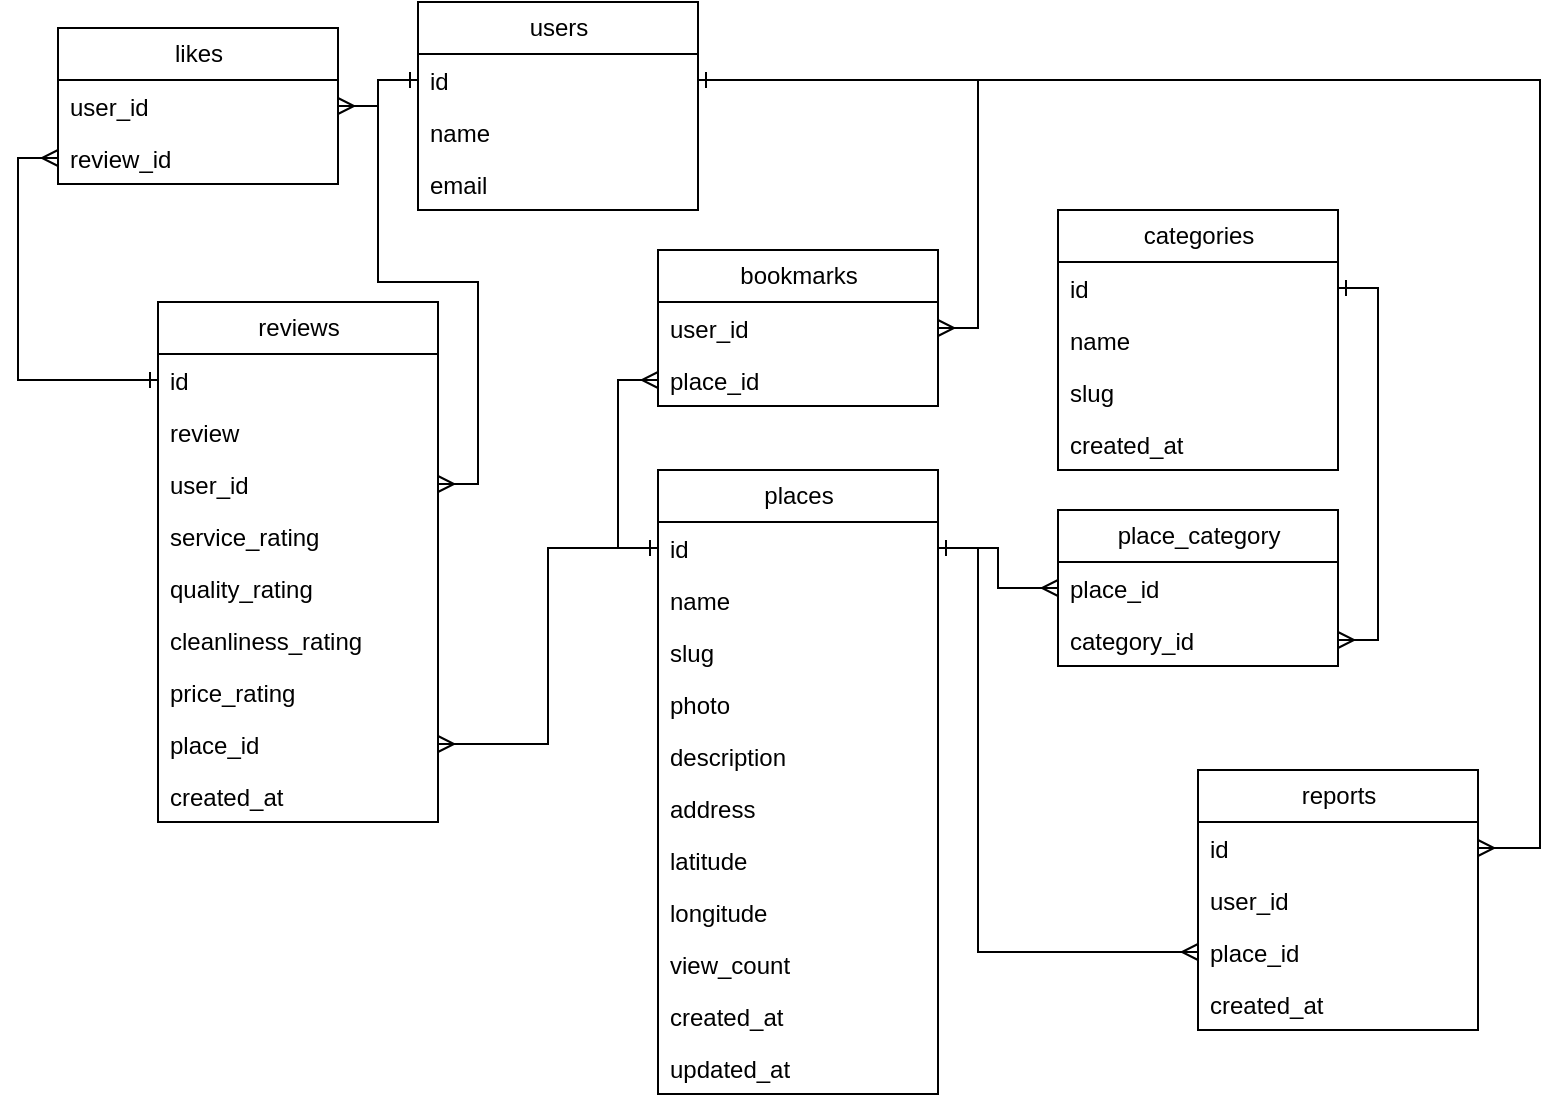 <mxfile version="25.0.1">
  <diagram name="Page-1" id="MOGiZ9mFXUid4ABzVC6d">
    <mxGraphModel dx="1173" dy="703" grid="1" gridSize="10" guides="1" tooltips="1" connect="1" arrows="1" fold="1" page="1" pageScale="1" pageWidth="1169" pageHeight="827" background="#ffffff" math="0" shadow="0">
      <root>
        <mxCell id="0" />
        <mxCell id="1" parent="0" />
        <mxCell id="aPrpxi0aGbtoKTsF_EjR-1" value="users" style="swimlane;fontStyle=0;childLayout=stackLayout;horizontal=1;startSize=26;horizontalStack=0;resizeParent=1;resizeParentMax=0;resizeLast=0;collapsible=1;marginBottom=0;html=1;" parent="1" vertex="1">
          <mxGeometry x="419" y="141" width="140" height="104" as="geometry" />
        </mxCell>
        <mxCell id="aPrpxi0aGbtoKTsF_EjR-2" value="id" style="text;strokeColor=none;fillColor=none;align=left;verticalAlign=top;spacingLeft=4;spacingRight=4;overflow=hidden;rotatable=0;points=[[0,0.5],[1,0.5]];portConstraint=eastwest;whiteSpace=wrap;html=1;" parent="aPrpxi0aGbtoKTsF_EjR-1" vertex="1">
          <mxGeometry y="26" width="140" height="26" as="geometry" />
        </mxCell>
        <mxCell id="aPrpxi0aGbtoKTsF_EjR-3" value="name" style="text;strokeColor=none;fillColor=none;align=left;verticalAlign=top;spacingLeft=4;spacingRight=4;overflow=hidden;rotatable=0;points=[[0,0.5],[1,0.5]];portConstraint=eastwest;whiteSpace=wrap;html=1;" parent="aPrpxi0aGbtoKTsF_EjR-1" vertex="1">
          <mxGeometry y="52" width="140" height="26" as="geometry" />
        </mxCell>
        <mxCell id="aPrpxi0aGbtoKTsF_EjR-4" value="email" style="text;strokeColor=none;fillColor=none;align=left;verticalAlign=top;spacingLeft=4;spacingRight=4;overflow=hidden;rotatable=0;points=[[0,0.5],[1,0.5]];portConstraint=eastwest;whiteSpace=wrap;html=1;" parent="aPrpxi0aGbtoKTsF_EjR-1" vertex="1">
          <mxGeometry y="78" width="140" height="26" as="geometry" />
        </mxCell>
        <mxCell id="aPrpxi0aGbtoKTsF_EjR-5" value="categories" style="swimlane;fontStyle=0;childLayout=stackLayout;horizontal=1;startSize=26;horizontalStack=0;resizeParent=1;resizeParentMax=0;resizeLast=0;collapsible=1;marginBottom=0;html=1;" parent="1" vertex="1">
          <mxGeometry x="739" y="245" width="140" height="130" as="geometry" />
        </mxCell>
        <mxCell id="aPrpxi0aGbtoKTsF_EjR-6" value="id" style="text;strokeColor=none;fillColor=none;align=left;verticalAlign=top;spacingLeft=4;spacingRight=4;overflow=hidden;rotatable=0;points=[[0,0.5],[1,0.5]];portConstraint=eastwest;whiteSpace=wrap;html=1;" parent="aPrpxi0aGbtoKTsF_EjR-5" vertex="1">
          <mxGeometry y="26" width="140" height="26" as="geometry" />
        </mxCell>
        <mxCell id="aPrpxi0aGbtoKTsF_EjR-7" value="name" style="text;strokeColor=none;fillColor=none;align=left;verticalAlign=top;spacingLeft=4;spacingRight=4;overflow=hidden;rotatable=0;points=[[0,0.5],[1,0.5]];portConstraint=eastwest;whiteSpace=wrap;html=1;" parent="aPrpxi0aGbtoKTsF_EjR-5" vertex="1">
          <mxGeometry y="52" width="140" height="26" as="geometry" />
        </mxCell>
        <mxCell id="aPrpxi0aGbtoKTsF_EjR-8" value="slug" style="text;strokeColor=none;fillColor=none;align=left;verticalAlign=top;spacingLeft=4;spacingRight=4;overflow=hidden;rotatable=0;points=[[0,0.5],[1,0.5]];portConstraint=eastwest;whiteSpace=wrap;html=1;" parent="aPrpxi0aGbtoKTsF_EjR-5" vertex="1">
          <mxGeometry y="78" width="140" height="26" as="geometry" />
        </mxCell>
        <mxCell id="aPrpxi0aGbtoKTsF_EjR-22" value="created_at" style="text;strokeColor=none;fillColor=none;align=left;verticalAlign=top;spacingLeft=4;spacingRight=4;overflow=hidden;rotatable=0;points=[[0,0.5],[1,0.5]];portConstraint=eastwest;whiteSpace=wrap;html=1;" parent="aPrpxi0aGbtoKTsF_EjR-5" vertex="1">
          <mxGeometry y="104" width="140" height="26" as="geometry" />
        </mxCell>
        <mxCell id="aPrpxi0aGbtoKTsF_EjR-9" value="places" style="swimlane;fontStyle=0;childLayout=stackLayout;horizontal=1;startSize=26;fillColor=none;horizontalStack=0;resizeParent=1;resizeParentMax=0;resizeLast=0;collapsible=1;marginBottom=0;html=1;" parent="1" vertex="1">
          <mxGeometry x="539" y="375" width="140" height="312" as="geometry" />
        </mxCell>
        <mxCell id="aPrpxi0aGbtoKTsF_EjR-10" value="id" style="text;strokeColor=none;fillColor=none;align=left;verticalAlign=top;spacingLeft=4;spacingRight=4;overflow=hidden;rotatable=0;points=[[0,0.5],[1,0.5]];portConstraint=eastwest;whiteSpace=wrap;html=1;" parent="aPrpxi0aGbtoKTsF_EjR-9" vertex="1">
          <mxGeometry y="26" width="140" height="26" as="geometry" />
        </mxCell>
        <mxCell id="aPrpxi0aGbtoKTsF_EjR-11" value="name" style="text;strokeColor=none;fillColor=none;align=left;verticalAlign=top;spacingLeft=4;spacingRight=4;overflow=hidden;rotatable=0;points=[[0,0.5],[1,0.5]];portConstraint=eastwest;whiteSpace=wrap;html=1;" parent="aPrpxi0aGbtoKTsF_EjR-9" vertex="1">
          <mxGeometry y="52" width="140" height="26" as="geometry" />
        </mxCell>
        <mxCell id="aPrpxi0aGbtoKTsF_EjR-12" value="slug" style="text;strokeColor=none;fillColor=none;align=left;verticalAlign=top;spacingLeft=4;spacingRight=4;overflow=hidden;rotatable=0;points=[[0,0.5],[1,0.5]];portConstraint=eastwest;whiteSpace=wrap;html=1;" parent="aPrpxi0aGbtoKTsF_EjR-9" vertex="1">
          <mxGeometry y="78" width="140" height="26" as="geometry" />
        </mxCell>
        <mxCell id="aPrpxi0aGbtoKTsF_EjR-13" value="photo" style="text;strokeColor=none;fillColor=none;align=left;verticalAlign=top;spacingLeft=4;spacingRight=4;overflow=hidden;rotatable=0;points=[[0,0.5],[1,0.5]];portConstraint=eastwest;whiteSpace=wrap;html=1;" parent="aPrpxi0aGbtoKTsF_EjR-9" vertex="1">
          <mxGeometry y="104" width="140" height="26" as="geometry" />
        </mxCell>
        <mxCell id="aPrpxi0aGbtoKTsF_EjR-14" value="description" style="text;strokeColor=none;fillColor=none;align=left;verticalAlign=top;spacingLeft=4;spacingRight=4;overflow=hidden;rotatable=0;points=[[0,0.5],[1,0.5]];portConstraint=eastwest;whiteSpace=wrap;html=1;" parent="aPrpxi0aGbtoKTsF_EjR-9" vertex="1">
          <mxGeometry y="130" width="140" height="26" as="geometry" />
        </mxCell>
        <mxCell id="aPrpxi0aGbtoKTsF_EjR-15" value="address" style="text;strokeColor=none;fillColor=none;align=left;verticalAlign=top;spacingLeft=4;spacingRight=4;overflow=hidden;rotatable=0;points=[[0,0.5],[1,0.5]];portConstraint=eastwest;whiteSpace=wrap;html=1;" parent="aPrpxi0aGbtoKTsF_EjR-9" vertex="1">
          <mxGeometry y="156" width="140" height="26" as="geometry" />
        </mxCell>
        <mxCell id="aPrpxi0aGbtoKTsF_EjR-16" value="latitude" style="text;strokeColor=none;fillColor=none;align=left;verticalAlign=top;spacingLeft=4;spacingRight=4;overflow=hidden;rotatable=0;points=[[0,0.5],[1,0.5]];portConstraint=eastwest;whiteSpace=wrap;html=1;" parent="aPrpxi0aGbtoKTsF_EjR-9" vertex="1">
          <mxGeometry y="182" width="140" height="26" as="geometry" />
        </mxCell>
        <mxCell id="aPrpxi0aGbtoKTsF_EjR-17" value="longitude" style="text;strokeColor=none;fillColor=none;align=left;verticalAlign=top;spacingLeft=4;spacingRight=4;overflow=hidden;rotatable=0;points=[[0,0.5],[1,0.5]];portConstraint=eastwest;whiteSpace=wrap;html=1;" parent="aPrpxi0aGbtoKTsF_EjR-9" vertex="1">
          <mxGeometry y="208" width="140" height="26" as="geometry" />
        </mxCell>
        <mxCell id="aPrpxi0aGbtoKTsF_EjR-18" value="view_count" style="text;strokeColor=none;fillColor=none;align=left;verticalAlign=top;spacingLeft=4;spacingRight=4;overflow=hidden;rotatable=0;points=[[0,0.5],[1,0.5]];portConstraint=eastwest;whiteSpace=wrap;html=1;" parent="aPrpxi0aGbtoKTsF_EjR-9" vertex="1">
          <mxGeometry y="234" width="140" height="26" as="geometry" />
        </mxCell>
        <mxCell id="aPrpxi0aGbtoKTsF_EjR-20" value="created_at" style="text;strokeColor=none;fillColor=none;align=left;verticalAlign=top;spacingLeft=4;spacingRight=4;overflow=hidden;rotatable=0;points=[[0,0.5],[1,0.5]];portConstraint=eastwest;whiteSpace=wrap;html=1;" parent="aPrpxi0aGbtoKTsF_EjR-9" vertex="1">
          <mxGeometry y="260" width="140" height="26" as="geometry" />
        </mxCell>
        <mxCell id="aPrpxi0aGbtoKTsF_EjR-21" value="updated_at" style="text;strokeColor=none;fillColor=none;align=left;verticalAlign=top;spacingLeft=4;spacingRight=4;overflow=hidden;rotatable=0;points=[[0,0.5],[1,0.5]];portConstraint=eastwest;whiteSpace=wrap;html=1;" parent="aPrpxi0aGbtoKTsF_EjR-9" vertex="1">
          <mxGeometry y="286" width="140" height="26" as="geometry" />
        </mxCell>
        <mxCell id="aPrpxi0aGbtoKTsF_EjR-23" value="place_category" style="swimlane;fontStyle=0;childLayout=stackLayout;horizontal=1;startSize=26;horizontalStack=0;resizeParent=1;resizeParentMax=0;resizeLast=0;collapsible=1;marginBottom=0;html=1;" parent="1" vertex="1">
          <mxGeometry x="739" y="395" width="140" height="78" as="geometry" />
        </mxCell>
        <mxCell id="aPrpxi0aGbtoKTsF_EjR-24" value="place_id" style="text;strokeColor=none;fillColor=none;align=left;verticalAlign=top;spacingLeft=4;spacingRight=4;overflow=hidden;rotatable=0;points=[[0,0.5],[1,0.5]];portConstraint=eastwest;whiteSpace=wrap;html=1;" parent="aPrpxi0aGbtoKTsF_EjR-23" vertex="1">
          <mxGeometry y="26" width="140" height="26" as="geometry" />
        </mxCell>
        <mxCell id="aPrpxi0aGbtoKTsF_EjR-25" value="category_id" style="text;strokeColor=none;fillColor=none;align=left;verticalAlign=top;spacingLeft=4;spacingRight=4;overflow=hidden;rotatable=0;points=[[0,0.5],[1,0.5]];portConstraint=eastwest;whiteSpace=wrap;html=1;" parent="aPrpxi0aGbtoKTsF_EjR-23" vertex="1">
          <mxGeometry y="52" width="140" height="26" as="geometry" />
        </mxCell>
        <mxCell id="aPrpxi0aGbtoKTsF_EjR-29" style="edgeStyle=orthogonalEdgeStyle;rounded=0;orthogonalLoop=1;jettySize=auto;html=1;entryX=1;entryY=0.5;entryDx=0;entryDy=0;endArrow=ERone;endFill=0;startArrow=ERmany;startFill=0;" parent="1" source="aPrpxi0aGbtoKTsF_EjR-25" target="aPrpxi0aGbtoKTsF_EjR-6" edge="1">
          <mxGeometry relative="1" as="geometry">
            <Array as="points">
              <mxPoint x="899" y="460" />
              <mxPoint x="899" y="284" />
            </Array>
          </mxGeometry>
        </mxCell>
        <mxCell id="aPrpxi0aGbtoKTsF_EjR-30" style="edgeStyle=orthogonalEdgeStyle;rounded=0;orthogonalLoop=1;jettySize=auto;html=1;endArrow=ERone;endFill=0;startArrow=ERmany;startFill=0;" parent="1" source="aPrpxi0aGbtoKTsF_EjR-24" target="aPrpxi0aGbtoKTsF_EjR-10" edge="1">
          <mxGeometry relative="1" as="geometry" />
        </mxCell>
        <mxCell id="aPrpxi0aGbtoKTsF_EjR-31" value="reviews" style="swimlane;fontStyle=0;childLayout=stackLayout;horizontal=1;startSize=26;horizontalStack=0;resizeParent=1;resizeParentMax=0;resizeLast=0;collapsible=1;marginBottom=0;html=1;" parent="1" vertex="1">
          <mxGeometry x="289" y="291" width="140" height="260" as="geometry" />
        </mxCell>
        <mxCell id="aPrpxi0aGbtoKTsF_EjR-32" value="id" style="text;strokeColor=none;fillColor=none;align=left;verticalAlign=top;spacingLeft=4;spacingRight=4;overflow=hidden;rotatable=0;points=[[0,0.5],[1,0.5]];portConstraint=eastwest;whiteSpace=wrap;html=1;" parent="aPrpxi0aGbtoKTsF_EjR-31" vertex="1">
          <mxGeometry y="26" width="140" height="26" as="geometry" />
        </mxCell>
        <mxCell id="aPrpxi0aGbtoKTsF_EjR-33" value="&lt;span style=&quot;text-align: center; text-wrap: nowrap;&quot;&gt;review&lt;/span&gt;" style="text;strokeColor=none;fillColor=none;align=left;verticalAlign=top;spacingLeft=4;spacingRight=4;overflow=hidden;rotatable=0;points=[[0,0.5],[1,0.5]];portConstraint=eastwest;whiteSpace=wrap;html=1;" parent="aPrpxi0aGbtoKTsF_EjR-31" vertex="1">
          <mxGeometry y="52" width="140" height="26" as="geometry" />
        </mxCell>
        <mxCell id="cSoINWObE3YI4UFWDs54-1" value="user_id" style="text;strokeColor=none;fillColor=none;align=left;verticalAlign=top;spacingLeft=4;spacingRight=4;overflow=hidden;rotatable=0;points=[[0,0.5],[1,0.5]];portConstraint=eastwest;whiteSpace=wrap;html=1;" parent="aPrpxi0aGbtoKTsF_EjR-31" vertex="1">
          <mxGeometry y="78" width="140" height="26" as="geometry" />
        </mxCell>
        <mxCell id="aPrpxi0aGbtoKTsF_EjR-34" value="&lt;div&gt;service_rating&lt;/div&gt;" style="text;strokeColor=none;fillColor=none;align=left;verticalAlign=top;spacingLeft=4;spacingRight=4;overflow=hidden;rotatable=0;points=[[0,0.5],[1,0.5]];portConstraint=eastwest;whiteSpace=wrap;html=1;" parent="aPrpxi0aGbtoKTsF_EjR-31" vertex="1">
          <mxGeometry y="104" width="140" height="26" as="geometry" />
        </mxCell>
        <mxCell id="aPrpxi0aGbtoKTsF_EjR-37" value="quality_rating" style="text;strokeColor=none;fillColor=none;align=left;verticalAlign=top;spacingLeft=4;spacingRight=4;overflow=hidden;rotatable=0;points=[[0,0.5],[1,0.5]];portConstraint=eastwest;whiteSpace=wrap;html=1;" parent="aPrpxi0aGbtoKTsF_EjR-31" vertex="1">
          <mxGeometry y="130" width="140" height="26" as="geometry" />
        </mxCell>
        <mxCell id="aPrpxi0aGbtoKTsF_EjR-38" value="&lt;span style=&quot;text-align: center; text-wrap: nowrap;&quot;&gt;cleanliness_rating&lt;/span&gt;" style="text;strokeColor=none;fillColor=none;align=left;verticalAlign=top;spacingLeft=4;spacingRight=4;overflow=hidden;rotatable=0;points=[[0,0.5],[1,0.5]];portConstraint=eastwest;whiteSpace=wrap;html=1;" parent="aPrpxi0aGbtoKTsF_EjR-31" vertex="1">
          <mxGeometry y="156" width="140" height="26" as="geometry" />
        </mxCell>
        <mxCell id="aPrpxi0aGbtoKTsF_EjR-39" value="&lt;span style=&quot;text-align: center; text-wrap: nowrap;&quot;&gt;price_rating&lt;/span&gt;" style="text;strokeColor=none;fillColor=none;align=left;verticalAlign=top;spacingLeft=4;spacingRight=4;overflow=hidden;rotatable=0;points=[[0,0.5],[1,0.5]];portConstraint=eastwest;whiteSpace=wrap;html=1;" parent="aPrpxi0aGbtoKTsF_EjR-31" vertex="1">
          <mxGeometry y="182" width="140" height="26" as="geometry" />
        </mxCell>
        <mxCell id="aPrpxi0aGbtoKTsF_EjR-40" value="&lt;div style=&quot;text-align: center;&quot;&gt;&lt;span style=&quot;background-color: initial; text-wrap: nowrap;&quot;&gt;place_id&lt;/span&gt;&lt;/div&gt;" style="text;strokeColor=none;fillColor=none;align=left;verticalAlign=top;spacingLeft=4;spacingRight=4;overflow=hidden;rotatable=0;points=[[0,0.5],[1,0.5]];portConstraint=eastwest;whiteSpace=wrap;html=1;" parent="aPrpxi0aGbtoKTsF_EjR-31" vertex="1">
          <mxGeometry y="208" width="140" height="26" as="geometry" />
        </mxCell>
        <mxCell id="aPrpxi0aGbtoKTsF_EjR-41" value="created_at" style="text;strokeColor=none;fillColor=none;align=left;verticalAlign=top;spacingLeft=4;spacingRight=4;overflow=hidden;rotatable=0;points=[[0,0.5],[1,0.5]];portConstraint=eastwest;whiteSpace=wrap;html=1;" parent="aPrpxi0aGbtoKTsF_EjR-31" vertex="1">
          <mxGeometry y="234" width="140" height="26" as="geometry" />
        </mxCell>
        <mxCell id="aPrpxi0aGbtoKTsF_EjR-42" style="edgeStyle=orthogonalEdgeStyle;rounded=0;orthogonalLoop=1;jettySize=auto;html=1;entryX=0;entryY=0.5;entryDx=0;entryDy=0;endArrow=ERone;endFill=0;startArrow=ERmany;startFill=0;" parent="1" source="aPrpxi0aGbtoKTsF_EjR-40" target="aPrpxi0aGbtoKTsF_EjR-10" edge="1">
          <mxGeometry relative="1" as="geometry" />
        </mxCell>
        <mxCell id="aPrpxi0aGbtoKTsF_EjR-43" value="reports" style="swimlane;fontStyle=0;childLayout=stackLayout;horizontal=1;startSize=26;horizontalStack=0;resizeParent=1;resizeParentMax=0;resizeLast=0;collapsible=1;marginBottom=0;html=1;" parent="1" vertex="1">
          <mxGeometry x="809" y="525" width="140" height="130" as="geometry" />
        </mxCell>
        <mxCell id="aPrpxi0aGbtoKTsF_EjR-44" value="id" style="text;strokeColor=none;fillColor=none;align=left;verticalAlign=top;spacingLeft=4;spacingRight=4;overflow=hidden;rotatable=0;points=[[0,0.5],[1,0.5]];portConstraint=eastwest;whiteSpace=wrap;html=1;" parent="aPrpxi0aGbtoKTsF_EjR-43" vertex="1">
          <mxGeometry y="26" width="140" height="26" as="geometry" />
        </mxCell>
        <mxCell id="aPrpxi0aGbtoKTsF_EjR-45" value="user_id" style="text;strokeColor=none;fillColor=none;align=left;verticalAlign=top;spacingLeft=4;spacingRight=4;overflow=hidden;rotatable=0;points=[[0,0.5],[1,0.5]];portConstraint=eastwest;whiteSpace=wrap;html=1;" parent="aPrpxi0aGbtoKTsF_EjR-43" vertex="1">
          <mxGeometry y="52" width="140" height="26" as="geometry" />
        </mxCell>
        <mxCell id="aPrpxi0aGbtoKTsF_EjR-50" value="&lt;div style=&quot;text-align: center;&quot;&gt;&lt;span style=&quot;background-color: initial; text-wrap: nowrap;&quot;&gt;place_id&lt;/span&gt;&lt;/div&gt;" style="text;strokeColor=none;fillColor=none;align=left;verticalAlign=top;spacingLeft=4;spacingRight=4;overflow=hidden;rotatable=0;points=[[0,0.5],[1,0.5]];portConstraint=eastwest;whiteSpace=wrap;html=1;" parent="aPrpxi0aGbtoKTsF_EjR-43" vertex="1">
          <mxGeometry y="78" width="140" height="26" as="geometry" />
        </mxCell>
        <mxCell id="aPrpxi0aGbtoKTsF_EjR-51" value="&lt;span style=&quot;text-align: center; text-wrap: nowrap;&quot;&gt;created_at&lt;/span&gt;" style="text;strokeColor=none;fillColor=none;align=left;verticalAlign=top;spacingLeft=4;spacingRight=4;overflow=hidden;rotatable=0;points=[[0,0.5],[1,0.5]];portConstraint=eastwest;whiteSpace=wrap;html=1;" parent="aPrpxi0aGbtoKTsF_EjR-43" vertex="1">
          <mxGeometry y="104" width="140" height="26" as="geometry" />
        </mxCell>
        <mxCell id="aPrpxi0aGbtoKTsF_EjR-52" style="edgeStyle=orthogonalEdgeStyle;rounded=0;orthogonalLoop=1;jettySize=auto;html=1;endArrow=ERone;endFill=0;startArrow=ERmany;startFill=0;" parent="1" source="aPrpxi0aGbtoKTsF_EjR-50" target="aPrpxi0aGbtoKTsF_EjR-10" edge="1">
          <mxGeometry relative="1" as="geometry">
            <Array as="points">
              <mxPoint x="699" y="616" />
              <mxPoint x="699" y="414" />
            </Array>
          </mxGeometry>
        </mxCell>
        <mxCell id="aPrpxi0aGbtoKTsF_EjR-53" value="bookmarks" style="swimlane;fontStyle=0;childLayout=stackLayout;horizontal=1;startSize=26;fillColor=none;horizontalStack=0;resizeParent=1;resizeParentMax=0;resizeLast=0;collapsible=1;marginBottom=0;html=1;" parent="1" vertex="1">
          <mxGeometry x="539" y="265" width="140" height="78" as="geometry" />
        </mxCell>
        <mxCell id="aPrpxi0aGbtoKTsF_EjR-54" value="user_id" style="text;strokeColor=none;fillColor=none;align=left;verticalAlign=top;spacingLeft=4;spacingRight=4;overflow=hidden;rotatable=0;points=[[0,0.5],[1,0.5]];portConstraint=eastwest;whiteSpace=wrap;html=1;" parent="aPrpxi0aGbtoKTsF_EjR-53" vertex="1">
          <mxGeometry y="26" width="140" height="26" as="geometry" />
        </mxCell>
        <mxCell id="aPrpxi0aGbtoKTsF_EjR-55" value="&lt;span style=&quot;text-align: center; text-wrap: nowrap;&quot;&gt;place_id&lt;/span&gt;" style="text;strokeColor=none;fillColor=none;align=left;verticalAlign=top;spacingLeft=4;spacingRight=4;overflow=hidden;rotatable=0;points=[[0,0.5],[1,0.5]];portConstraint=eastwest;whiteSpace=wrap;html=1;" parent="aPrpxi0aGbtoKTsF_EjR-53" vertex="1">
          <mxGeometry y="52" width="140" height="26" as="geometry" />
        </mxCell>
        <mxCell id="aPrpxi0aGbtoKTsF_EjR-57" style="edgeStyle=orthogonalEdgeStyle;rounded=0;orthogonalLoop=1;jettySize=auto;html=1;entryX=0;entryY=0.5;entryDx=0;entryDy=0;endArrow=ERone;endFill=0;startArrow=ERmany;startFill=0;" parent="1" source="aPrpxi0aGbtoKTsF_EjR-55" target="aPrpxi0aGbtoKTsF_EjR-10" edge="1">
          <mxGeometry relative="1" as="geometry" />
        </mxCell>
        <mxCell id="aPrpxi0aGbtoKTsF_EjR-58" style="edgeStyle=orthogonalEdgeStyle;rounded=0;orthogonalLoop=1;jettySize=auto;html=1;endArrow=ERone;endFill=0;startArrow=ERmany;startFill=0;" parent="1" source="aPrpxi0aGbtoKTsF_EjR-54" target="aPrpxi0aGbtoKTsF_EjR-2" edge="1">
          <mxGeometry relative="1" as="geometry">
            <Array as="points">
              <mxPoint x="699" y="304" />
              <mxPoint x="699" y="180" />
            </Array>
          </mxGeometry>
        </mxCell>
        <mxCell id="aPrpxi0aGbtoKTsF_EjR-63" style="edgeStyle=orthogonalEdgeStyle;rounded=0;orthogonalLoop=1;jettySize=auto;html=1;endArrow=ERone;endFill=0;startArrow=ERmany;startFill=0;" parent="1" source="aPrpxi0aGbtoKTsF_EjR-60" target="aPrpxi0aGbtoKTsF_EjR-2" edge="1">
          <mxGeometry relative="1" as="geometry" />
        </mxCell>
        <mxCell id="aPrpxi0aGbtoKTsF_EjR-60" value="likes" style="swimlane;fontStyle=0;childLayout=stackLayout;horizontal=1;startSize=26;horizontalStack=0;resizeParent=1;resizeParentMax=0;resizeLast=0;collapsible=1;marginBottom=0;html=1;" parent="1" vertex="1">
          <mxGeometry x="239" y="154" width="140" height="78" as="geometry" />
        </mxCell>
        <mxCell id="aPrpxi0aGbtoKTsF_EjR-61" value="user_id" style="text;strokeColor=none;fillColor=none;align=left;verticalAlign=top;spacingLeft=4;spacingRight=4;overflow=hidden;rotatable=0;points=[[0,0.5],[1,0.5]];portConstraint=eastwest;whiteSpace=wrap;html=1;" parent="aPrpxi0aGbtoKTsF_EjR-60" vertex="1">
          <mxGeometry y="26" width="140" height="26" as="geometry" />
        </mxCell>
        <mxCell id="aPrpxi0aGbtoKTsF_EjR-62" value="&lt;span style=&quot;text-align: center; text-wrap: nowrap;&quot;&gt;review&lt;/span&gt;&lt;span style=&quot;text-align: center; text-wrap: nowrap;&quot;&gt;_id&lt;/span&gt;" style="text;strokeColor=none;fillColor=none;align=left;verticalAlign=top;spacingLeft=4;spacingRight=4;overflow=hidden;rotatable=0;points=[[0,0.5],[1,0.5]];portConstraint=eastwest;whiteSpace=wrap;html=1;" parent="aPrpxi0aGbtoKTsF_EjR-60" vertex="1">
          <mxGeometry y="52" width="140" height="26" as="geometry" />
        </mxCell>
        <mxCell id="aPrpxi0aGbtoKTsF_EjR-64" style="edgeStyle=orthogonalEdgeStyle;rounded=0;orthogonalLoop=1;jettySize=auto;html=1;entryX=0;entryY=0.5;entryDx=0;entryDy=0;endArrow=ERone;endFill=0;startArrow=ERmany;startFill=0;" parent="1" source="aPrpxi0aGbtoKTsF_EjR-62" target="aPrpxi0aGbtoKTsF_EjR-32" edge="1">
          <mxGeometry relative="1" as="geometry">
            <Array as="points">
              <mxPoint x="219" y="219" />
              <mxPoint x="219" y="330" />
            </Array>
          </mxGeometry>
        </mxCell>
        <mxCell id="cSoINWObE3YI4UFWDs54-2" style="edgeStyle=orthogonalEdgeStyle;rounded=0;orthogonalLoop=1;jettySize=auto;html=1;endArrow=ERone;endFill=0;startArrow=ERmany;startFill=0;" parent="1" source="cSoINWObE3YI4UFWDs54-1" target="aPrpxi0aGbtoKTsF_EjR-2" edge="1">
          <mxGeometry relative="1" as="geometry" />
        </mxCell>
        <mxCell id="-wKrrvdHNSvjUSpR789m-1" style="edgeStyle=orthogonalEdgeStyle;rounded=0;orthogonalLoop=1;jettySize=auto;html=1;endArrow=ERone;endFill=0;startArrow=ERmany;startFill=0;" edge="1" parent="1" source="aPrpxi0aGbtoKTsF_EjR-44" target="aPrpxi0aGbtoKTsF_EjR-2">
          <mxGeometry relative="1" as="geometry">
            <Array as="points">
              <mxPoint x="980" y="564" />
              <mxPoint x="980" y="180" />
            </Array>
          </mxGeometry>
        </mxCell>
      </root>
    </mxGraphModel>
  </diagram>
</mxfile>
